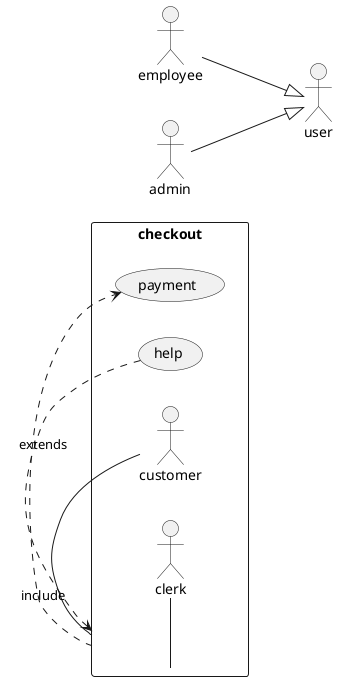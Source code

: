 @startuml
actor employee
actor admin
actor user


left to right direction
skinparam packageStyle rectangle
admin --|> user
employee --|> user
rectangle checkout {
  customer -- (checkout)
  (checkout) .> (payment) : include
  (help) .> (checkout) : extends
  (checkout) -- clerk
}
@enduml
